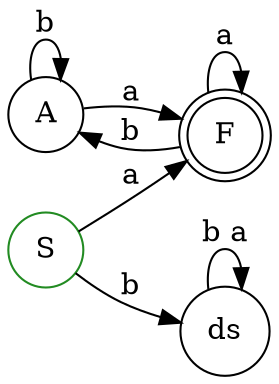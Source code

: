 digraph aStara {
    rankdir="LR";
    A [label="A", shape="circle", color="black"];
    F [label="F", shape="doublecircle", color="black"];
    S [label="S", shape="circle", color="forestgreen"];
    ds [label="ds", shape="circle", color="black"];
    S -> ds [label="b", color="black"];
    ds -> ds [label="b a", color="black"];
    A -> A [label="b", color="black"];
    A -> F [label="a", color="black"];
    F -> A [label="b", color="black"];
    F -> F [label="a", color="black"];
    S -> F [label="a", color="black"];
}
